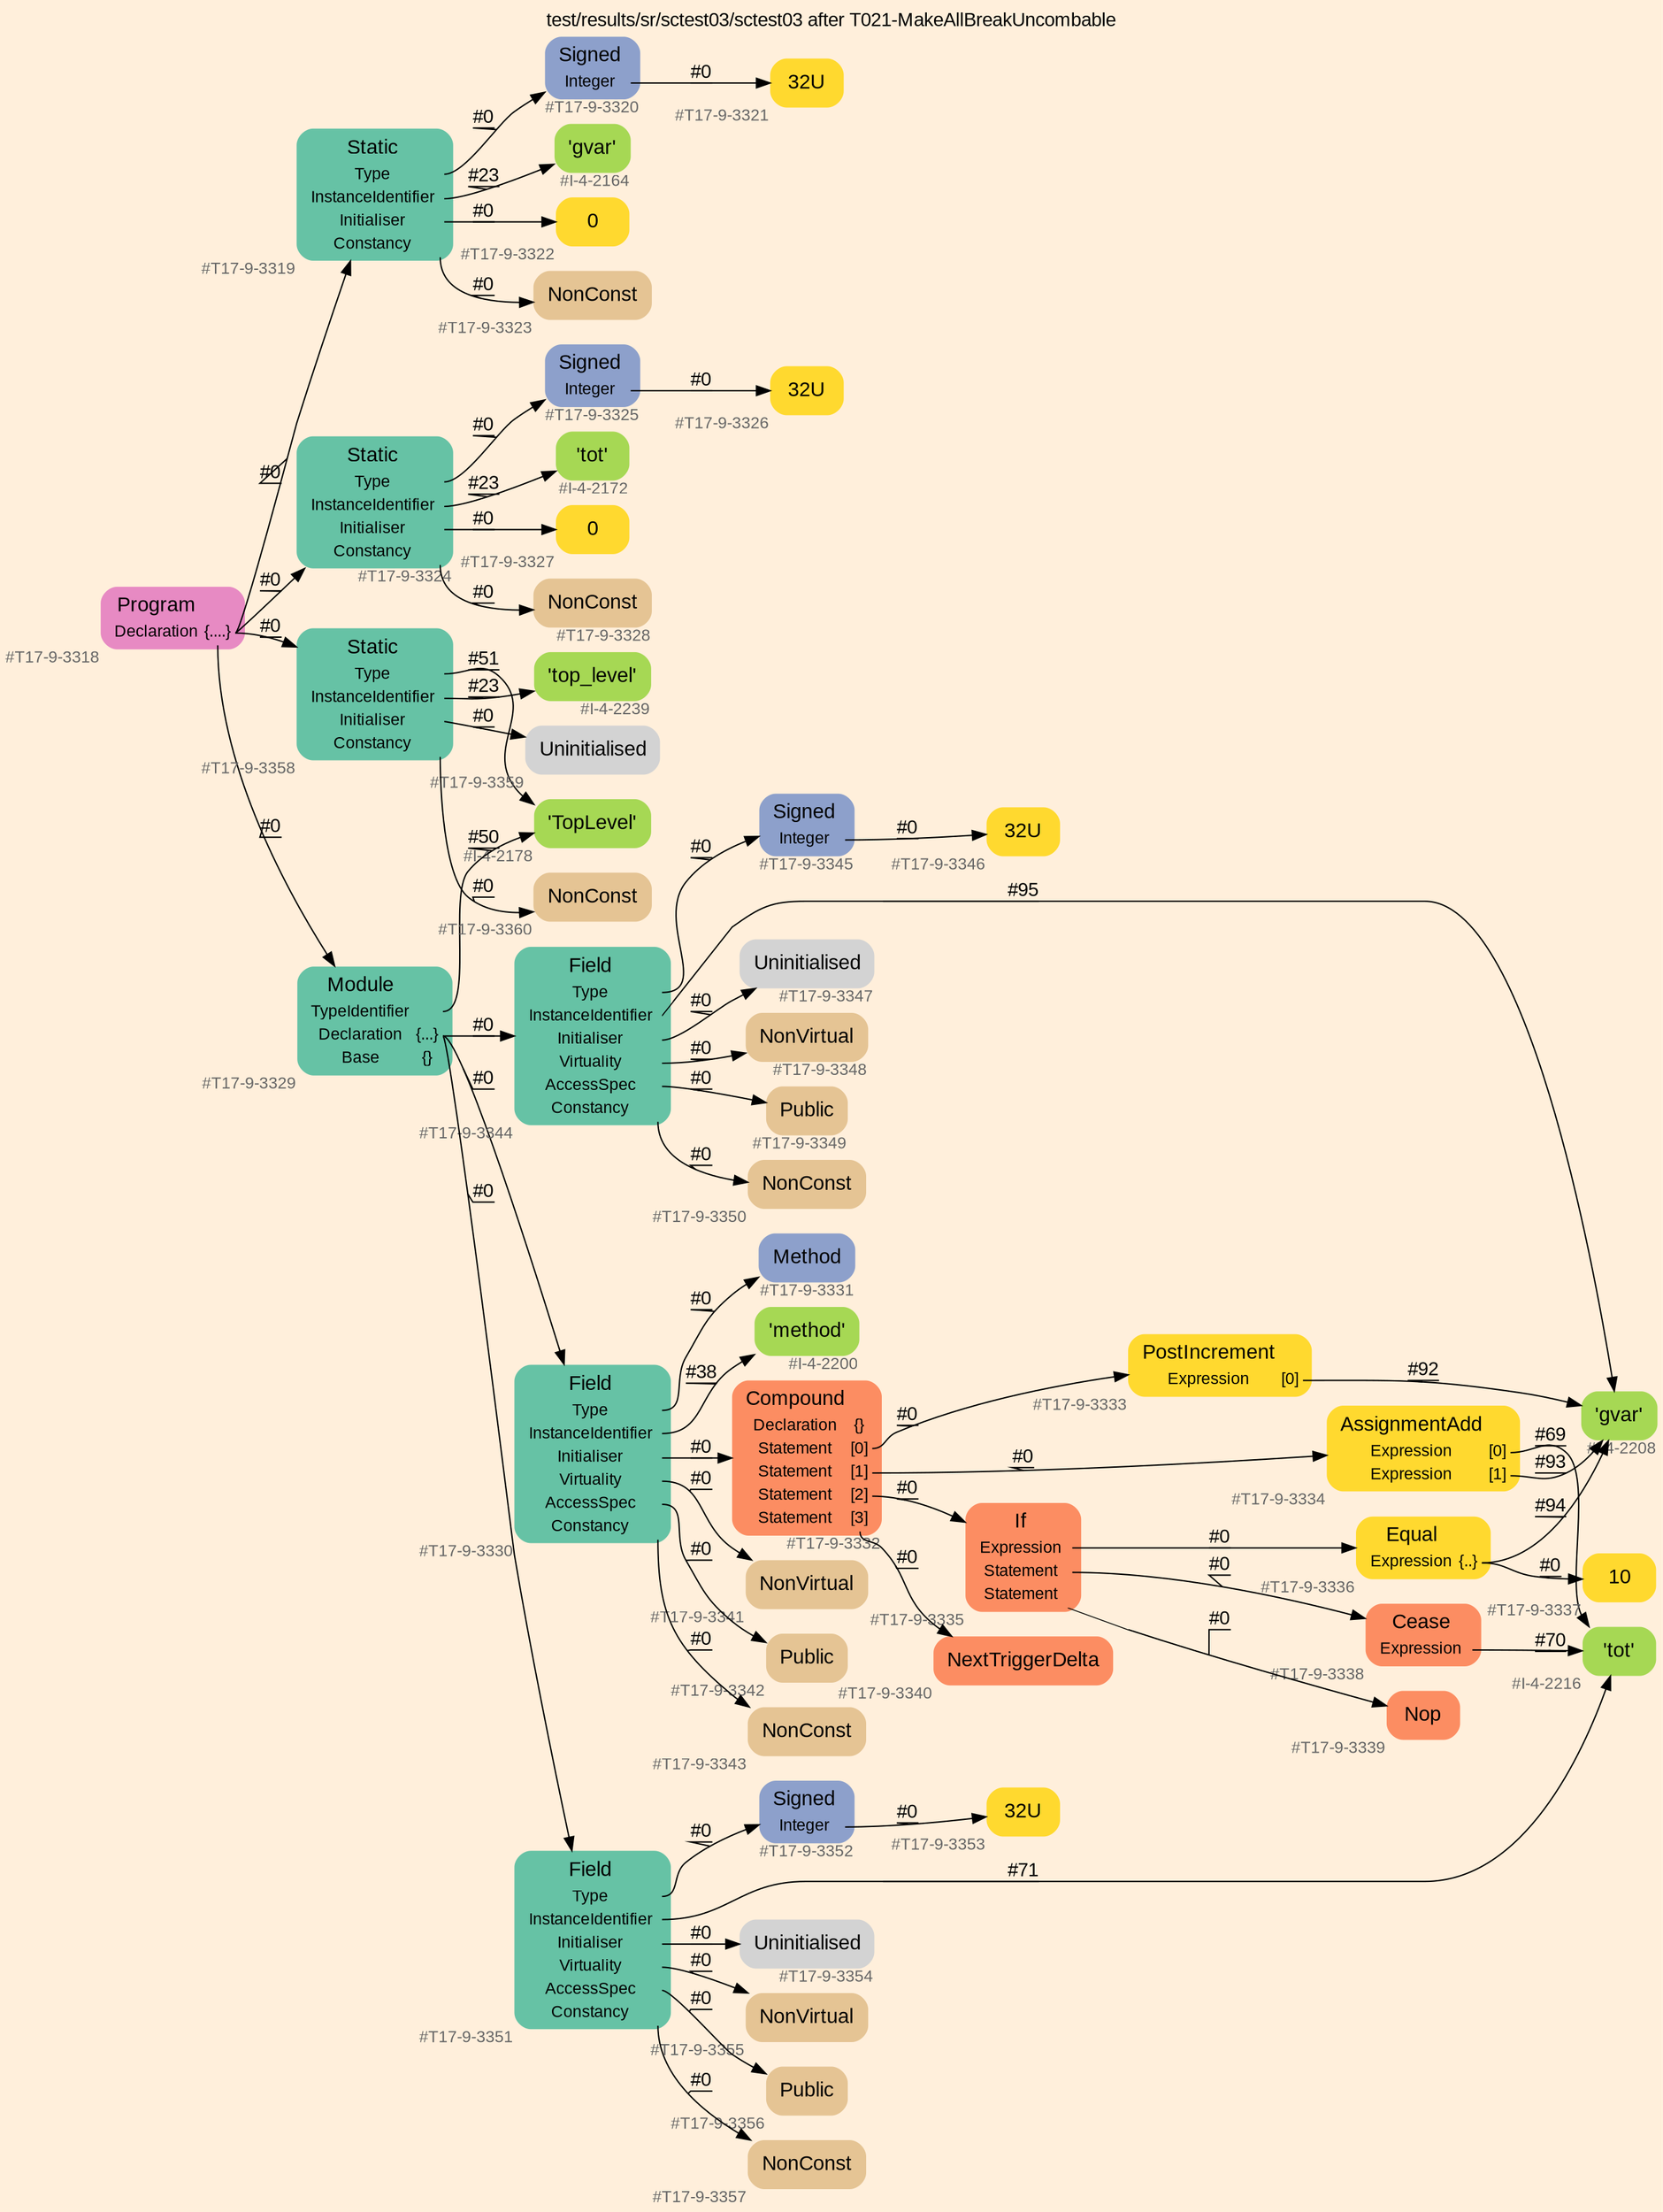 digraph "test/results/sr/sctest03/sctest03 after T021-MakeAllBreakUncombable" {
label = "test/results/sr/sctest03/sctest03 after T021-MakeAllBreakUncombable"
labelloc = t
graph [
    rankdir = "LR"
    ranksep = 0.3
    bgcolor = antiquewhite1
    color = black
    fontcolor = black
    fontname = "Arial"
];
node [
    fontname = "Arial"
];
edge [
    fontname = "Arial"
];

// -------------------- node figure --------------------
// -------- block #T17-9-3318 ----------
"#T17-9-3318" [
    fillcolor = "/set28/4"
    xlabel = "#T17-9-3318"
    fontsize = "12"
    fontcolor = grey40
    shape = "plaintext"
    label = <<TABLE BORDER="0" CELLBORDER="0" CELLSPACING="0">
     <TR><TD><FONT COLOR="black" POINT-SIZE="15">Program</FONT></TD></TR>
     <TR><TD><FONT COLOR="black" POINT-SIZE="12">Declaration</FONT></TD><TD PORT="port0"><FONT COLOR="black" POINT-SIZE="12">{....}</FONT></TD></TR>
    </TABLE>>
    style = "rounded,filled"
];

// -------- block #T17-9-3319 ----------
"#T17-9-3319" [
    fillcolor = "/set28/1"
    xlabel = "#T17-9-3319"
    fontsize = "12"
    fontcolor = grey40
    shape = "plaintext"
    label = <<TABLE BORDER="0" CELLBORDER="0" CELLSPACING="0">
     <TR><TD><FONT COLOR="black" POINT-SIZE="15">Static</FONT></TD></TR>
     <TR><TD><FONT COLOR="black" POINT-SIZE="12">Type</FONT></TD><TD PORT="port0"></TD></TR>
     <TR><TD><FONT COLOR="black" POINT-SIZE="12">InstanceIdentifier</FONT></TD><TD PORT="port1"></TD></TR>
     <TR><TD><FONT COLOR="black" POINT-SIZE="12">Initialiser</FONT></TD><TD PORT="port2"></TD></TR>
     <TR><TD><FONT COLOR="black" POINT-SIZE="12">Constancy</FONT></TD><TD PORT="port3"></TD></TR>
    </TABLE>>
    style = "rounded,filled"
];

// -------- block #T17-9-3320 ----------
"#T17-9-3320" [
    fillcolor = "/set28/3"
    xlabel = "#T17-9-3320"
    fontsize = "12"
    fontcolor = grey40
    shape = "plaintext"
    label = <<TABLE BORDER="0" CELLBORDER="0" CELLSPACING="0">
     <TR><TD><FONT COLOR="black" POINT-SIZE="15">Signed</FONT></TD></TR>
     <TR><TD><FONT COLOR="black" POINT-SIZE="12">Integer</FONT></TD><TD PORT="port0"></TD></TR>
    </TABLE>>
    style = "rounded,filled"
];

// -------- block #T17-9-3321 ----------
"#T17-9-3321" [
    fillcolor = "/set28/6"
    xlabel = "#T17-9-3321"
    fontsize = "12"
    fontcolor = grey40
    shape = "plaintext"
    label = <<TABLE BORDER="0" CELLBORDER="0" CELLSPACING="0">
     <TR><TD><FONT COLOR="black" POINT-SIZE="15">32U</FONT></TD></TR>
    </TABLE>>
    style = "rounded,filled"
];

// -------- block #I-4-2164 ----------
"#I-4-2164" [
    fillcolor = "/set28/5"
    xlabel = "#I-4-2164"
    fontsize = "12"
    fontcolor = grey40
    shape = "plaintext"
    label = <<TABLE BORDER="0" CELLBORDER="0" CELLSPACING="0">
     <TR><TD><FONT COLOR="black" POINT-SIZE="15">'gvar'</FONT></TD></TR>
    </TABLE>>
    style = "rounded,filled"
];

// -------- block #T17-9-3322 ----------
"#T17-9-3322" [
    fillcolor = "/set28/6"
    xlabel = "#T17-9-3322"
    fontsize = "12"
    fontcolor = grey40
    shape = "plaintext"
    label = <<TABLE BORDER="0" CELLBORDER="0" CELLSPACING="0">
     <TR><TD><FONT COLOR="black" POINT-SIZE="15">0</FONT></TD></TR>
    </TABLE>>
    style = "rounded,filled"
];

// -------- block #T17-9-3323 ----------
"#T17-9-3323" [
    fillcolor = "/set28/7"
    xlabel = "#T17-9-3323"
    fontsize = "12"
    fontcolor = grey40
    shape = "plaintext"
    label = <<TABLE BORDER="0" CELLBORDER="0" CELLSPACING="0">
     <TR><TD><FONT COLOR="black" POINT-SIZE="15">NonConst</FONT></TD></TR>
    </TABLE>>
    style = "rounded,filled"
];

// -------- block #T17-9-3324 ----------
"#T17-9-3324" [
    fillcolor = "/set28/1"
    xlabel = "#T17-9-3324"
    fontsize = "12"
    fontcolor = grey40
    shape = "plaintext"
    label = <<TABLE BORDER="0" CELLBORDER="0" CELLSPACING="0">
     <TR><TD><FONT COLOR="black" POINT-SIZE="15">Static</FONT></TD></TR>
     <TR><TD><FONT COLOR="black" POINT-SIZE="12">Type</FONT></TD><TD PORT="port0"></TD></TR>
     <TR><TD><FONT COLOR="black" POINT-SIZE="12">InstanceIdentifier</FONT></TD><TD PORT="port1"></TD></TR>
     <TR><TD><FONT COLOR="black" POINT-SIZE="12">Initialiser</FONT></TD><TD PORT="port2"></TD></TR>
     <TR><TD><FONT COLOR="black" POINT-SIZE="12">Constancy</FONT></TD><TD PORT="port3"></TD></TR>
    </TABLE>>
    style = "rounded,filled"
];

// -------- block #T17-9-3325 ----------
"#T17-9-3325" [
    fillcolor = "/set28/3"
    xlabel = "#T17-9-3325"
    fontsize = "12"
    fontcolor = grey40
    shape = "plaintext"
    label = <<TABLE BORDER="0" CELLBORDER="0" CELLSPACING="0">
     <TR><TD><FONT COLOR="black" POINT-SIZE="15">Signed</FONT></TD></TR>
     <TR><TD><FONT COLOR="black" POINT-SIZE="12">Integer</FONT></TD><TD PORT="port0"></TD></TR>
    </TABLE>>
    style = "rounded,filled"
];

// -------- block #T17-9-3326 ----------
"#T17-9-3326" [
    fillcolor = "/set28/6"
    xlabel = "#T17-9-3326"
    fontsize = "12"
    fontcolor = grey40
    shape = "plaintext"
    label = <<TABLE BORDER="0" CELLBORDER="0" CELLSPACING="0">
     <TR><TD><FONT COLOR="black" POINT-SIZE="15">32U</FONT></TD></TR>
    </TABLE>>
    style = "rounded,filled"
];

// -------- block #I-4-2172 ----------
"#I-4-2172" [
    fillcolor = "/set28/5"
    xlabel = "#I-4-2172"
    fontsize = "12"
    fontcolor = grey40
    shape = "plaintext"
    label = <<TABLE BORDER="0" CELLBORDER="0" CELLSPACING="0">
     <TR><TD><FONT COLOR="black" POINT-SIZE="15">'tot'</FONT></TD></TR>
    </TABLE>>
    style = "rounded,filled"
];

// -------- block #T17-9-3327 ----------
"#T17-9-3327" [
    fillcolor = "/set28/6"
    xlabel = "#T17-9-3327"
    fontsize = "12"
    fontcolor = grey40
    shape = "plaintext"
    label = <<TABLE BORDER="0" CELLBORDER="0" CELLSPACING="0">
     <TR><TD><FONT COLOR="black" POINT-SIZE="15">0</FONT></TD></TR>
    </TABLE>>
    style = "rounded,filled"
];

// -------- block #T17-9-3328 ----------
"#T17-9-3328" [
    fillcolor = "/set28/7"
    xlabel = "#T17-9-3328"
    fontsize = "12"
    fontcolor = grey40
    shape = "plaintext"
    label = <<TABLE BORDER="0" CELLBORDER="0" CELLSPACING="0">
     <TR><TD><FONT COLOR="black" POINT-SIZE="15">NonConst</FONT></TD></TR>
    </TABLE>>
    style = "rounded,filled"
];

// -------- block #T17-9-3329 ----------
"#T17-9-3329" [
    fillcolor = "/set28/1"
    xlabel = "#T17-9-3329"
    fontsize = "12"
    fontcolor = grey40
    shape = "plaintext"
    label = <<TABLE BORDER="0" CELLBORDER="0" CELLSPACING="0">
     <TR><TD><FONT COLOR="black" POINT-SIZE="15">Module</FONT></TD></TR>
     <TR><TD><FONT COLOR="black" POINT-SIZE="12">TypeIdentifier</FONT></TD><TD PORT="port0"></TD></TR>
     <TR><TD><FONT COLOR="black" POINT-SIZE="12">Declaration</FONT></TD><TD PORT="port1"><FONT COLOR="black" POINT-SIZE="12">{...}</FONT></TD></TR>
     <TR><TD><FONT COLOR="black" POINT-SIZE="12">Base</FONT></TD><TD PORT="port2"><FONT COLOR="black" POINT-SIZE="12">{}</FONT></TD></TR>
    </TABLE>>
    style = "rounded,filled"
];

// -------- block #I-4-2178 ----------
"#I-4-2178" [
    fillcolor = "/set28/5"
    xlabel = "#I-4-2178"
    fontsize = "12"
    fontcolor = grey40
    shape = "plaintext"
    label = <<TABLE BORDER="0" CELLBORDER="0" CELLSPACING="0">
     <TR><TD><FONT COLOR="black" POINT-SIZE="15">'TopLevel'</FONT></TD></TR>
    </TABLE>>
    style = "rounded,filled"
];

// -------- block #T17-9-3330 ----------
"#T17-9-3330" [
    fillcolor = "/set28/1"
    xlabel = "#T17-9-3330"
    fontsize = "12"
    fontcolor = grey40
    shape = "plaintext"
    label = <<TABLE BORDER="0" CELLBORDER="0" CELLSPACING="0">
     <TR><TD><FONT COLOR="black" POINT-SIZE="15">Field</FONT></TD></TR>
     <TR><TD><FONT COLOR="black" POINT-SIZE="12">Type</FONT></TD><TD PORT="port0"></TD></TR>
     <TR><TD><FONT COLOR="black" POINT-SIZE="12">InstanceIdentifier</FONT></TD><TD PORT="port1"></TD></TR>
     <TR><TD><FONT COLOR="black" POINT-SIZE="12">Initialiser</FONT></TD><TD PORT="port2"></TD></TR>
     <TR><TD><FONT COLOR="black" POINT-SIZE="12">Virtuality</FONT></TD><TD PORT="port3"></TD></TR>
     <TR><TD><FONT COLOR="black" POINT-SIZE="12">AccessSpec</FONT></TD><TD PORT="port4"></TD></TR>
     <TR><TD><FONT COLOR="black" POINT-SIZE="12">Constancy</FONT></TD><TD PORT="port5"></TD></TR>
    </TABLE>>
    style = "rounded,filled"
];

// -------- block #T17-9-3331 ----------
"#T17-9-3331" [
    fillcolor = "/set28/3"
    xlabel = "#T17-9-3331"
    fontsize = "12"
    fontcolor = grey40
    shape = "plaintext"
    label = <<TABLE BORDER="0" CELLBORDER="0" CELLSPACING="0">
     <TR><TD><FONT COLOR="black" POINT-SIZE="15">Method</FONT></TD></TR>
    </TABLE>>
    style = "rounded,filled"
];

// -------- block #I-4-2200 ----------
"#I-4-2200" [
    fillcolor = "/set28/5"
    xlabel = "#I-4-2200"
    fontsize = "12"
    fontcolor = grey40
    shape = "plaintext"
    label = <<TABLE BORDER="0" CELLBORDER="0" CELLSPACING="0">
     <TR><TD><FONT COLOR="black" POINT-SIZE="15">'method'</FONT></TD></TR>
    </TABLE>>
    style = "rounded,filled"
];

// -------- block #T17-9-3332 ----------
"#T17-9-3332" [
    fillcolor = "/set28/2"
    xlabel = "#T17-9-3332"
    fontsize = "12"
    fontcolor = grey40
    shape = "plaintext"
    label = <<TABLE BORDER="0" CELLBORDER="0" CELLSPACING="0">
     <TR><TD><FONT COLOR="black" POINT-SIZE="15">Compound</FONT></TD></TR>
     <TR><TD><FONT COLOR="black" POINT-SIZE="12">Declaration</FONT></TD><TD PORT="port0"><FONT COLOR="black" POINT-SIZE="12">{}</FONT></TD></TR>
     <TR><TD><FONT COLOR="black" POINT-SIZE="12">Statement</FONT></TD><TD PORT="port1"><FONT COLOR="black" POINT-SIZE="12">[0]</FONT></TD></TR>
     <TR><TD><FONT COLOR="black" POINT-SIZE="12">Statement</FONT></TD><TD PORT="port2"><FONT COLOR="black" POINT-SIZE="12">[1]</FONT></TD></TR>
     <TR><TD><FONT COLOR="black" POINT-SIZE="12">Statement</FONT></TD><TD PORT="port3"><FONT COLOR="black" POINT-SIZE="12">[2]</FONT></TD></TR>
     <TR><TD><FONT COLOR="black" POINT-SIZE="12">Statement</FONT></TD><TD PORT="port4"><FONT COLOR="black" POINT-SIZE="12">[3]</FONT></TD></TR>
    </TABLE>>
    style = "rounded,filled"
];

// -------- block #T17-9-3333 ----------
"#T17-9-3333" [
    fillcolor = "/set28/6"
    xlabel = "#T17-9-3333"
    fontsize = "12"
    fontcolor = grey40
    shape = "plaintext"
    label = <<TABLE BORDER="0" CELLBORDER="0" CELLSPACING="0">
     <TR><TD><FONT COLOR="black" POINT-SIZE="15">PostIncrement</FONT></TD></TR>
     <TR><TD><FONT COLOR="black" POINT-SIZE="12">Expression</FONT></TD><TD PORT="port0"><FONT COLOR="black" POINT-SIZE="12">[0]</FONT></TD></TR>
    </TABLE>>
    style = "rounded,filled"
];

// -------- block #I-4-2208 ----------
"#I-4-2208" [
    fillcolor = "/set28/5"
    xlabel = "#I-4-2208"
    fontsize = "12"
    fontcolor = grey40
    shape = "plaintext"
    label = <<TABLE BORDER="0" CELLBORDER="0" CELLSPACING="0">
     <TR><TD><FONT COLOR="black" POINT-SIZE="15">'gvar'</FONT></TD></TR>
    </TABLE>>
    style = "rounded,filled"
];

// -------- block #T17-9-3334 ----------
"#T17-9-3334" [
    fillcolor = "/set28/6"
    xlabel = "#T17-9-3334"
    fontsize = "12"
    fontcolor = grey40
    shape = "plaintext"
    label = <<TABLE BORDER="0" CELLBORDER="0" CELLSPACING="0">
     <TR><TD><FONT COLOR="black" POINT-SIZE="15">AssignmentAdd</FONT></TD></TR>
     <TR><TD><FONT COLOR="black" POINT-SIZE="12">Expression</FONT></TD><TD PORT="port0"><FONT COLOR="black" POINT-SIZE="12">[0]</FONT></TD></TR>
     <TR><TD><FONT COLOR="black" POINT-SIZE="12">Expression</FONT></TD><TD PORT="port1"><FONT COLOR="black" POINT-SIZE="12">[1]</FONT></TD></TR>
    </TABLE>>
    style = "rounded,filled"
];

// -------- block #I-4-2216 ----------
"#I-4-2216" [
    fillcolor = "/set28/5"
    xlabel = "#I-4-2216"
    fontsize = "12"
    fontcolor = grey40
    shape = "plaintext"
    label = <<TABLE BORDER="0" CELLBORDER="0" CELLSPACING="0">
     <TR><TD><FONT COLOR="black" POINT-SIZE="15">'tot'</FONT></TD></TR>
    </TABLE>>
    style = "rounded,filled"
];

// -------- block #T17-9-3335 ----------
"#T17-9-3335" [
    fillcolor = "/set28/2"
    xlabel = "#T17-9-3335"
    fontsize = "12"
    fontcolor = grey40
    shape = "plaintext"
    label = <<TABLE BORDER="0" CELLBORDER="0" CELLSPACING="0">
     <TR><TD><FONT COLOR="black" POINT-SIZE="15">If</FONT></TD></TR>
     <TR><TD><FONT COLOR="black" POINT-SIZE="12">Expression</FONT></TD><TD PORT="port0"></TD></TR>
     <TR><TD><FONT COLOR="black" POINT-SIZE="12">Statement</FONT></TD><TD PORT="port1"></TD></TR>
     <TR><TD><FONT COLOR="black" POINT-SIZE="12">Statement</FONT></TD><TD PORT="port2"></TD></TR>
    </TABLE>>
    style = "rounded,filled"
];

// -------- block #T17-9-3336 ----------
"#T17-9-3336" [
    fillcolor = "/set28/6"
    xlabel = "#T17-9-3336"
    fontsize = "12"
    fontcolor = grey40
    shape = "plaintext"
    label = <<TABLE BORDER="0" CELLBORDER="0" CELLSPACING="0">
     <TR><TD><FONT COLOR="black" POINT-SIZE="15">Equal</FONT></TD></TR>
     <TR><TD><FONT COLOR="black" POINT-SIZE="12">Expression</FONT></TD><TD PORT="port0"><FONT COLOR="black" POINT-SIZE="12">{..}</FONT></TD></TR>
    </TABLE>>
    style = "rounded,filled"
];

// -------- block #T17-9-3337 ----------
"#T17-9-3337" [
    fillcolor = "/set28/6"
    xlabel = "#T17-9-3337"
    fontsize = "12"
    fontcolor = grey40
    shape = "plaintext"
    label = <<TABLE BORDER="0" CELLBORDER="0" CELLSPACING="0">
     <TR><TD><FONT COLOR="black" POINT-SIZE="15">10</FONT></TD></TR>
    </TABLE>>
    style = "rounded,filled"
];

// -------- block #T17-9-3338 ----------
"#T17-9-3338" [
    fillcolor = "/set28/2"
    xlabel = "#T17-9-3338"
    fontsize = "12"
    fontcolor = grey40
    shape = "plaintext"
    label = <<TABLE BORDER="0" CELLBORDER="0" CELLSPACING="0">
     <TR><TD><FONT COLOR="black" POINT-SIZE="15">Cease</FONT></TD></TR>
     <TR><TD><FONT COLOR="black" POINT-SIZE="12">Expression</FONT></TD><TD PORT="port0"></TD></TR>
    </TABLE>>
    style = "rounded,filled"
];

// -------- block #T17-9-3339 ----------
"#T17-9-3339" [
    fillcolor = "/set28/2"
    xlabel = "#T17-9-3339"
    fontsize = "12"
    fontcolor = grey40
    shape = "plaintext"
    label = <<TABLE BORDER="0" CELLBORDER="0" CELLSPACING="0">
     <TR><TD><FONT COLOR="black" POINT-SIZE="15">Nop</FONT></TD></TR>
    </TABLE>>
    style = "rounded,filled"
];

// -------- block #T17-9-3340 ----------
"#T17-9-3340" [
    fillcolor = "/set28/2"
    xlabel = "#T17-9-3340"
    fontsize = "12"
    fontcolor = grey40
    shape = "plaintext"
    label = <<TABLE BORDER="0" CELLBORDER="0" CELLSPACING="0">
     <TR><TD><FONT COLOR="black" POINT-SIZE="15">NextTriggerDelta</FONT></TD></TR>
    </TABLE>>
    style = "rounded,filled"
];

// -------- block #T17-9-3341 ----------
"#T17-9-3341" [
    fillcolor = "/set28/7"
    xlabel = "#T17-9-3341"
    fontsize = "12"
    fontcolor = grey40
    shape = "plaintext"
    label = <<TABLE BORDER="0" CELLBORDER="0" CELLSPACING="0">
     <TR><TD><FONT COLOR="black" POINT-SIZE="15">NonVirtual</FONT></TD></TR>
    </TABLE>>
    style = "rounded,filled"
];

// -------- block #T17-9-3342 ----------
"#T17-9-3342" [
    fillcolor = "/set28/7"
    xlabel = "#T17-9-3342"
    fontsize = "12"
    fontcolor = grey40
    shape = "plaintext"
    label = <<TABLE BORDER="0" CELLBORDER="0" CELLSPACING="0">
     <TR><TD><FONT COLOR="black" POINT-SIZE="15">Public</FONT></TD></TR>
    </TABLE>>
    style = "rounded,filled"
];

// -------- block #T17-9-3343 ----------
"#T17-9-3343" [
    fillcolor = "/set28/7"
    xlabel = "#T17-9-3343"
    fontsize = "12"
    fontcolor = grey40
    shape = "plaintext"
    label = <<TABLE BORDER="0" CELLBORDER="0" CELLSPACING="0">
     <TR><TD><FONT COLOR="black" POINT-SIZE="15">NonConst</FONT></TD></TR>
    </TABLE>>
    style = "rounded,filled"
];

// -------- block #T17-9-3344 ----------
"#T17-9-3344" [
    fillcolor = "/set28/1"
    xlabel = "#T17-9-3344"
    fontsize = "12"
    fontcolor = grey40
    shape = "plaintext"
    label = <<TABLE BORDER="0" CELLBORDER="0" CELLSPACING="0">
     <TR><TD><FONT COLOR="black" POINT-SIZE="15">Field</FONT></TD></TR>
     <TR><TD><FONT COLOR="black" POINT-SIZE="12">Type</FONT></TD><TD PORT="port0"></TD></TR>
     <TR><TD><FONT COLOR="black" POINT-SIZE="12">InstanceIdentifier</FONT></TD><TD PORT="port1"></TD></TR>
     <TR><TD><FONT COLOR="black" POINT-SIZE="12">Initialiser</FONT></TD><TD PORT="port2"></TD></TR>
     <TR><TD><FONT COLOR="black" POINT-SIZE="12">Virtuality</FONT></TD><TD PORT="port3"></TD></TR>
     <TR><TD><FONT COLOR="black" POINT-SIZE="12">AccessSpec</FONT></TD><TD PORT="port4"></TD></TR>
     <TR><TD><FONT COLOR="black" POINT-SIZE="12">Constancy</FONT></TD><TD PORT="port5"></TD></TR>
    </TABLE>>
    style = "rounded,filled"
];

// -------- block #T17-9-3345 ----------
"#T17-9-3345" [
    fillcolor = "/set28/3"
    xlabel = "#T17-9-3345"
    fontsize = "12"
    fontcolor = grey40
    shape = "plaintext"
    label = <<TABLE BORDER="0" CELLBORDER="0" CELLSPACING="0">
     <TR><TD><FONT COLOR="black" POINT-SIZE="15">Signed</FONT></TD></TR>
     <TR><TD><FONT COLOR="black" POINT-SIZE="12">Integer</FONT></TD><TD PORT="port0"></TD></TR>
    </TABLE>>
    style = "rounded,filled"
];

// -------- block #T17-9-3346 ----------
"#T17-9-3346" [
    fillcolor = "/set28/6"
    xlabel = "#T17-9-3346"
    fontsize = "12"
    fontcolor = grey40
    shape = "plaintext"
    label = <<TABLE BORDER="0" CELLBORDER="0" CELLSPACING="0">
     <TR><TD><FONT COLOR="black" POINT-SIZE="15">32U</FONT></TD></TR>
    </TABLE>>
    style = "rounded,filled"
];

// -------- block #T17-9-3347 ----------
"#T17-9-3347" [
    xlabel = "#T17-9-3347"
    fontsize = "12"
    fontcolor = grey40
    shape = "plaintext"
    label = <<TABLE BORDER="0" CELLBORDER="0" CELLSPACING="0">
     <TR><TD><FONT COLOR="black" POINT-SIZE="15">Uninitialised</FONT></TD></TR>
    </TABLE>>
    style = "rounded,filled"
];

// -------- block #T17-9-3348 ----------
"#T17-9-3348" [
    fillcolor = "/set28/7"
    xlabel = "#T17-9-3348"
    fontsize = "12"
    fontcolor = grey40
    shape = "plaintext"
    label = <<TABLE BORDER="0" CELLBORDER="0" CELLSPACING="0">
     <TR><TD><FONT COLOR="black" POINT-SIZE="15">NonVirtual</FONT></TD></TR>
    </TABLE>>
    style = "rounded,filled"
];

// -------- block #T17-9-3349 ----------
"#T17-9-3349" [
    fillcolor = "/set28/7"
    xlabel = "#T17-9-3349"
    fontsize = "12"
    fontcolor = grey40
    shape = "plaintext"
    label = <<TABLE BORDER="0" CELLBORDER="0" CELLSPACING="0">
     <TR><TD><FONT COLOR="black" POINT-SIZE="15">Public</FONT></TD></TR>
    </TABLE>>
    style = "rounded,filled"
];

// -------- block #T17-9-3350 ----------
"#T17-9-3350" [
    fillcolor = "/set28/7"
    xlabel = "#T17-9-3350"
    fontsize = "12"
    fontcolor = grey40
    shape = "plaintext"
    label = <<TABLE BORDER="0" CELLBORDER="0" CELLSPACING="0">
     <TR><TD><FONT COLOR="black" POINT-SIZE="15">NonConst</FONT></TD></TR>
    </TABLE>>
    style = "rounded,filled"
];

// -------- block #T17-9-3351 ----------
"#T17-9-3351" [
    fillcolor = "/set28/1"
    xlabel = "#T17-9-3351"
    fontsize = "12"
    fontcolor = grey40
    shape = "plaintext"
    label = <<TABLE BORDER="0" CELLBORDER="0" CELLSPACING="0">
     <TR><TD><FONT COLOR="black" POINT-SIZE="15">Field</FONT></TD></TR>
     <TR><TD><FONT COLOR="black" POINT-SIZE="12">Type</FONT></TD><TD PORT="port0"></TD></TR>
     <TR><TD><FONT COLOR="black" POINT-SIZE="12">InstanceIdentifier</FONT></TD><TD PORT="port1"></TD></TR>
     <TR><TD><FONT COLOR="black" POINT-SIZE="12">Initialiser</FONT></TD><TD PORT="port2"></TD></TR>
     <TR><TD><FONT COLOR="black" POINT-SIZE="12">Virtuality</FONT></TD><TD PORT="port3"></TD></TR>
     <TR><TD><FONT COLOR="black" POINT-SIZE="12">AccessSpec</FONT></TD><TD PORT="port4"></TD></TR>
     <TR><TD><FONT COLOR="black" POINT-SIZE="12">Constancy</FONT></TD><TD PORT="port5"></TD></TR>
    </TABLE>>
    style = "rounded,filled"
];

// -------- block #T17-9-3352 ----------
"#T17-9-3352" [
    fillcolor = "/set28/3"
    xlabel = "#T17-9-3352"
    fontsize = "12"
    fontcolor = grey40
    shape = "plaintext"
    label = <<TABLE BORDER="0" CELLBORDER="0" CELLSPACING="0">
     <TR><TD><FONT COLOR="black" POINT-SIZE="15">Signed</FONT></TD></TR>
     <TR><TD><FONT COLOR="black" POINT-SIZE="12">Integer</FONT></TD><TD PORT="port0"></TD></TR>
    </TABLE>>
    style = "rounded,filled"
];

// -------- block #T17-9-3353 ----------
"#T17-9-3353" [
    fillcolor = "/set28/6"
    xlabel = "#T17-9-3353"
    fontsize = "12"
    fontcolor = grey40
    shape = "plaintext"
    label = <<TABLE BORDER="0" CELLBORDER="0" CELLSPACING="0">
     <TR><TD><FONT COLOR="black" POINT-SIZE="15">32U</FONT></TD></TR>
    </TABLE>>
    style = "rounded,filled"
];

// -------- block #T17-9-3354 ----------
"#T17-9-3354" [
    xlabel = "#T17-9-3354"
    fontsize = "12"
    fontcolor = grey40
    shape = "plaintext"
    label = <<TABLE BORDER="0" CELLBORDER="0" CELLSPACING="0">
     <TR><TD><FONT COLOR="black" POINT-SIZE="15">Uninitialised</FONT></TD></TR>
    </TABLE>>
    style = "rounded,filled"
];

// -------- block #T17-9-3355 ----------
"#T17-9-3355" [
    fillcolor = "/set28/7"
    xlabel = "#T17-9-3355"
    fontsize = "12"
    fontcolor = grey40
    shape = "plaintext"
    label = <<TABLE BORDER="0" CELLBORDER="0" CELLSPACING="0">
     <TR><TD><FONT COLOR="black" POINT-SIZE="15">NonVirtual</FONT></TD></TR>
    </TABLE>>
    style = "rounded,filled"
];

// -------- block #T17-9-3356 ----------
"#T17-9-3356" [
    fillcolor = "/set28/7"
    xlabel = "#T17-9-3356"
    fontsize = "12"
    fontcolor = grey40
    shape = "plaintext"
    label = <<TABLE BORDER="0" CELLBORDER="0" CELLSPACING="0">
     <TR><TD><FONT COLOR="black" POINT-SIZE="15">Public</FONT></TD></TR>
    </TABLE>>
    style = "rounded,filled"
];

// -------- block #T17-9-3357 ----------
"#T17-9-3357" [
    fillcolor = "/set28/7"
    xlabel = "#T17-9-3357"
    fontsize = "12"
    fontcolor = grey40
    shape = "plaintext"
    label = <<TABLE BORDER="0" CELLBORDER="0" CELLSPACING="0">
     <TR><TD><FONT COLOR="black" POINT-SIZE="15">NonConst</FONT></TD></TR>
    </TABLE>>
    style = "rounded,filled"
];

// -------- block #T17-9-3358 ----------
"#T17-9-3358" [
    fillcolor = "/set28/1"
    xlabel = "#T17-9-3358"
    fontsize = "12"
    fontcolor = grey40
    shape = "plaintext"
    label = <<TABLE BORDER="0" CELLBORDER="0" CELLSPACING="0">
     <TR><TD><FONT COLOR="black" POINT-SIZE="15">Static</FONT></TD></TR>
     <TR><TD><FONT COLOR="black" POINT-SIZE="12">Type</FONT></TD><TD PORT="port0"></TD></TR>
     <TR><TD><FONT COLOR="black" POINT-SIZE="12">InstanceIdentifier</FONT></TD><TD PORT="port1"></TD></TR>
     <TR><TD><FONT COLOR="black" POINT-SIZE="12">Initialiser</FONT></TD><TD PORT="port2"></TD></TR>
     <TR><TD><FONT COLOR="black" POINT-SIZE="12">Constancy</FONT></TD><TD PORT="port3"></TD></TR>
    </TABLE>>
    style = "rounded,filled"
];

// -------- block #I-4-2239 ----------
"#I-4-2239" [
    fillcolor = "/set28/5"
    xlabel = "#I-4-2239"
    fontsize = "12"
    fontcolor = grey40
    shape = "plaintext"
    label = <<TABLE BORDER="0" CELLBORDER="0" CELLSPACING="0">
     <TR><TD><FONT COLOR="black" POINT-SIZE="15">'top_level'</FONT></TD></TR>
    </TABLE>>
    style = "rounded,filled"
];

// -------- block #T17-9-3359 ----------
"#T17-9-3359" [
    xlabel = "#T17-9-3359"
    fontsize = "12"
    fontcolor = grey40
    shape = "plaintext"
    label = <<TABLE BORDER="0" CELLBORDER="0" CELLSPACING="0">
     <TR><TD><FONT COLOR="black" POINT-SIZE="15">Uninitialised</FONT></TD></TR>
    </TABLE>>
    style = "rounded,filled"
];

// -------- block #T17-9-3360 ----------
"#T17-9-3360" [
    fillcolor = "/set28/7"
    xlabel = "#T17-9-3360"
    fontsize = "12"
    fontcolor = grey40
    shape = "plaintext"
    label = <<TABLE BORDER="0" CELLBORDER="0" CELLSPACING="0">
     <TR><TD><FONT COLOR="black" POINT-SIZE="15">NonConst</FONT></TD></TR>
    </TABLE>>
    style = "rounded,filled"
];

"#T17-9-3318":port0 -> "#T17-9-3319" [
    label = "#0"
    decorate = true
    color = black
    fontcolor = black
];

"#T17-9-3318":port0 -> "#T17-9-3324" [
    label = "#0"
    decorate = true
    color = black
    fontcolor = black
];

"#T17-9-3318":port0 -> "#T17-9-3329" [
    label = "#0"
    decorate = true
    color = black
    fontcolor = black
];

"#T17-9-3318":port0 -> "#T17-9-3358" [
    label = "#0"
    decorate = true
    color = black
    fontcolor = black
];

"#T17-9-3319":port0 -> "#T17-9-3320" [
    label = "#0"
    decorate = true
    color = black
    fontcolor = black
];

"#T17-9-3319":port1 -> "#I-4-2164" [
    label = "#23"
    decorate = true
    color = black
    fontcolor = black
];

"#T17-9-3319":port2 -> "#T17-9-3322" [
    label = "#0"
    decorate = true
    color = black
    fontcolor = black
];

"#T17-9-3319":port3 -> "#T17-9-3323" [
    label = "#0"
    decorate = true
    color = black
    fontcolor = black
];

"#T17-9-3320":port0 -> "#T17-9-3321" [
    label = "#0"
    decorate = true
    color = black
    fontcolor = black
];

"#T17-9-3324":port0 -> "#T17-9-3325" [
    label = "#0"
    decorate = true
    color = black
    fontcolor = black
];

"#T17-9-3324":port1 -> "#I-4-2172" [
    label = "#23"
    decorate = true
    color = black
    fontcolor = black
];

"#T17-9-3324":port2 -> "#T17-9-3327" [
    label = "#0"
    decorate = true
    color = black
    fontcolor = black
];

"#T17-9-3324":port3 -> "#T17-9-3328" [
    label = "#0"
    decorate = true
    color = black
    fontcolor = black
];

"#T17-9-3325":port0 -> "#T17-9-3326" [
    label = "#0"
    decorate = true
    color = black
    fontcolor = black
];

"#T17-9-3329":port0 -> "#I-4-2178" [
    label = "#50"
    decorate = true
    color = black
    fontcolor = black
];

"#T17-9-3329":port1 -> "#T17-9-3330" [
    label = "#0"
    decorate = true
    color = black
    fontcolor = black
];

"#T17-9-3329":port1 -> "#T17-9-3344" [
    label = "#0"
    decorate = true
    color = black
    fontcolor = black
];

"#T17-9-3329":port1 -> "#T17-9-3351" [
    label = "#0"
    decorate = true
    color = black
    fontcolor = black
];

"#T17-9-3330":port0 -> "#T17-9-3331" [
    label = "#0"
    decorate = true
    color = black
    fontcolor = black
];

"#T17-9-3330":port1 -> "#I-4-2200" [
    label = "#38"
    decorate = true
    color = black
    fontcolor = black
];

"#T17-9-3330":port2 -> "#T17-9-3332" [
    label = "#0"
    decorate = true
    color = black
    fontcolor = black
];

"#T17-9-3330":port3 -> "#T17-9-3341" [
    label = "#0"
    decorate = true
    color = black
    fontcolor = black
];

"#T17-9-3330":port4 -> "#T17-9-3342" [
    label = "#0"
    decorate = true
    color = black
    fontcolor = black
];

"#T17-9-3330":port5 -> "#T17-9-3343" [
    label = "#0"
    decorate = true
    color = black
    fontcolor = black
];

"#T17-9-3332":port1 -> "#T17-9-3333" [
    label = "#0"
    decorate = true
    color = black
    fontcolor = black
];

"#T17-9-3332":port2 -> "#T17-9-3334" [
    label = "#0"
    decorate = true
    color = black
    fontcolor = black
];

"#T17-9-3332":port3 -> "#T17-9-3335" [
    label = "#0"
    decorate = true
    color = black
    fontcolor = black
];

"#T17-9-3332":port4 -> "#T17-9-3340" [
    label = "#0"
    decorate = true
    color = black
    fontcolor = black
];

"#T17-9-3333":port0 -> "#I-4-2208" [
    label = "#92"
    decorate = true
    color = black
    fontcolor = black
];

"#T17-9-3334":port0 -> "#I-4-2216" [
    label = "#69"
    decorate = true
    color = black
    fontcolor = black
];

"#T17-9-3334":port1 -> "#I-4-2208" [
    label = "#93"
    decorate = true
    color = black
    fontcolor = black
];

"#T17-9-3335":port0 -> "#T17-9-3336" [
    label = "#0"
    decorate = true
    color = black
    fontcolor = black
];

"#T17-9-3335":port1 -> "#T17-9-3338" [
    label = "#0"
    decorate = true
    color = black
    fontcolor = black
];

"#T17-9-3335":port2 -> "#T17-9-3339" [
    label = "#0"
    decorate = true
    color = black
    fontcolor = black
];

"#T17-9-3336":port0 -> "#I-4-2208" [
    label = "#94"
    decorate = true
    color = black
    fontcolor = black
];

"#T17-9-3336":port0 -> "#T17-9-3337" [
    label = "#0"
    decorate = true
    color = black
    fontcolor = black
];

"#T17-9-3338":port0 -> "#I-4-2216" [
    label = "#70"
    decorate = true
    color = black
    fontcolor = black
];

"#T17-9-3344":port0 -> "#T17-9-3345" [
    label = "#0"
    decorate = true
    color = black
    fontcolor = black
];

"#T17-9-3344":port1 -> "#I-4-2208" [
    label = "#95"
    decorate = true
    color = black
    fontcolor = black
];

"#T17-9-3344":port2 -> "#T17-9-3347" [
    label = "#0"
    decorate = true
    color = black
    fontcolor = black
];

"#T17-9-3344":port3 -> "#T17-9-3348" [
    label = "#0"
    decorate = true
    color = black
    fontcolor = black
];

"#T17-9-3344":port4 -> "#T17-9-3349" [
    label = "#0"
    decorate = true
    color = black
    fontcolor = black
];

"#T17-9-3344":port5 -> "#T17-9-3350" [
    label = "#0"
    decorate = true
    color = black
    fontcolor = black
];

"#T17-9-3345":port0 -> "#T17-9-3346" [
    label = "#0"
    decorate = true
    color = black
    fontcolor = black
];

"#T17-9-3351":port0 -> "#T17-9-3352" [
    label = "#0"
    decorate = true
    color = black
    fontcolor = black
];

"#T17-9-3351":port1 -> "#I-4-2216" [
    label = "#71"
    decorate = true
    color = black
    fontcolor = black
];

"#T17-9-3351":port2 -> "#T17-9-3354" [
    label = "#0"
    decorate = true
    color = black
    fontcolor = black
];

"#T17-9-3351":port3 -> "#T17-9-3355" [
    label = "#0"
    decorate = true
    color = black
    fontcolor = black
];

"#T17-9-3351":port4 -> "#T17-9-3356" [
    label = "#0"
    decorate = true
    color = black
    fontcolor = black
];

"#T17-9-3351":port5 -> "#T17-9-3357" [
    label = "#0"
    decorate = true
    color = black
    fontcolor = black
];

"#T17-9-3352":port0 -> "#T17-9-3353" [
    label = "#0"
    decorate = true
    color = black
    fontcolor = black
];

"#T17-9-3358":port0 -> "#I-4-2178" [
    label = "#51"
    decorate = true
    color = black
    fontcolor = black
];

"#T17-9-3358":port1 -> "#I-4-2239" [
    label = "#23"
    decorate = true
    color = black
    fontcolor = black
];

"#T17-9-3358":port2 -> "#T17-9-3359" [
    label = "#0"
    decorate = true
    color = black
    fontcolor = black
];

"#T17-9-3358":port3 -> "#T17-9-3360" [
    label = "#0"
    decorate = true
    color = black
    fontcolor = black
];


}
